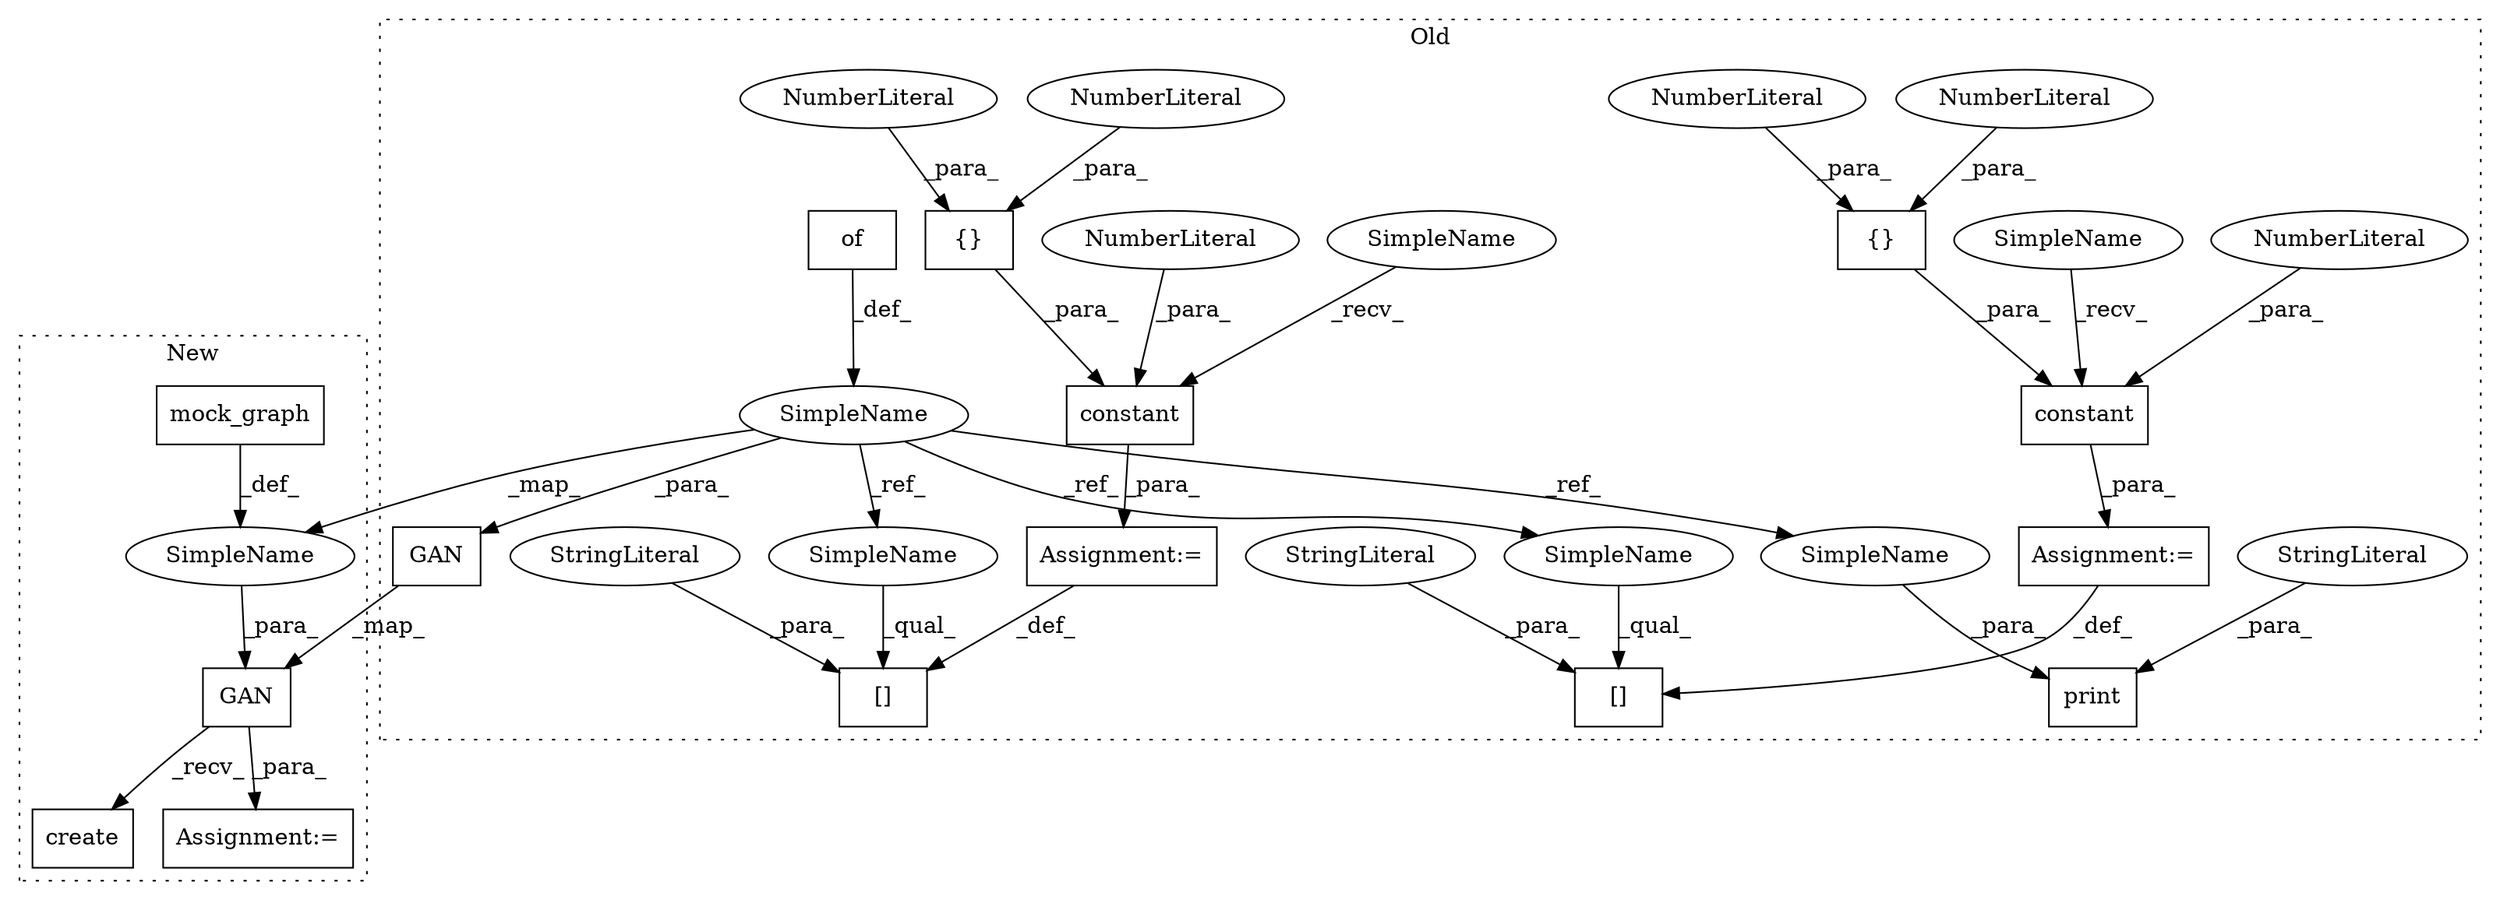 digraph G {
subgraph cluster0 {
1 [label="of" a="32" s="873" l="4" shape="box"];
3 [label="[]" a="2" s="885,899" l="6,1" shape="box"];
4 [label="{}" a="4" s="932,936" l="1,1" shape="box"];
5 [label="NumberLiteral" a="34" s="935" l="1" shape="ellipse"];
6 [label="NumberLiteral" a="34" s="933" l="1" shape="ellipse"];
7 [label="[]" a="2" s="946,960" l="6,1" shape="box"];
8 [label="{}" a="4" s="993,997" l="1,1" shape="box"];
9 [label="NumberLiteral" a="34" s="994" l="1" shape="ellipse"];
10 [label="NumberLiteral" a="34" s="996" l="1" shape="ellipse"];
11 [label="print" a="32" s="1007,1027" l="6,1" shape="box"];
12 [label="constant" a="32" s="912,937" l="9,1" shape="box"];
13 [label="NumberLiteral" a="34" s="921" l="1" shape="ellipse"];
14 [label="constant" a="32" s="973,998" l="9,1" shape="box"];
15 [label="NumberLiteral" a="34" s="982" l="1" shape="ellipse"];
16 [label="SimpleName" a="42" s="863" l="5" shape="ellipse"];
19 [label="StringLiteral" a="45" s="1013" l="8" shape="ellipse"];
20 [label="StringLiteral" a="45" s="891" l="8" shape="ellipse"];
21 [label="StringLiteral" a="45" s="952" l="8" shape="ellipse"];
23 [label="Assignment:=" a="7" s="900" l="1" shape="box"];
24 [label="GAN" a="32" s="1062,1071" l="4,1" shape="box"];
26 [label="Assignment:=" a="7" s="961" l="1" shape="box"];
27 [label="SimpleName" a="42" s="901" l="10" shape="ellipse"];
28 [label="SimpleName" a="42" s="962" l="10" shape="ellipse"];
29 [label="SimpleName" a="42" s="1022" l="5" shape="ellipse"];
30 [label="SimpleName" a="42" s="885" l="5" shape="ellipse"];
31 [label="SimpleName" a="42" s="946" l="5" shape="ellipse"];
label = "Old";
style="dotted";
}
subgraph cluster1 {
2 [label="mock_graph" a="32" s="901" l="12" shape="box"];
17 [label="SimpleName" a="42" s="895" l="5" shape="ellipse"];
18 [label="create" a="32" s="956" l="8" shape="box"];
22 [label="Assignment:=" a="7" s="976" l="1" shape="box"];
25 [label="GAN" a="32" s="934,943" l="4,1" shape="box"];
label = "New";
style="dotted";
}
1 -> 16 [label="_def_"];
2 -> 17 [label="_def_"];
4 -> 12 [label="_para_"];
5 -> 4 [label="_para_"];
6 -> 4 [label="_para_"];
8 -> 14 [label="_para_"];
9 -> 8 [label="_para_"];
10 -> 8 [label="_para_"];
12 -> 23 [label="_para_"];
13 -> 12 [label="_para_"];
14 -> 26 [label="_para_"];
15 -> 14 [label="_para_"];
16 -> 30 [label="_ref_"];
16 -> 31 [label="_ref_"];
16 -> 24 [label="_para_"];
16 -> 17 [label="_map_"];
16 -> 29 [label="_ref_"];
17 -> 25 [label="_para_"];
19 -> 11 [label="_para_"];
20 -> 3 [label="_para_"];
21 -> 7 [label="_para_"];
23 -> 3 [label="_def_"];
24 -> 25 [label="_map_"];
25 -> 22 [label="_para_"];
25 -> 18 [label="_recv_"];
26 -> 7 [label="_def_"];
27 -> 12 [label="_recv_"];
28 -> 14 [label="_recv_"];
29 -> 11 [label="_para_"];
30 -> 3 [label="_qual_"];
31 -> 7 [label="_qual_"];
}